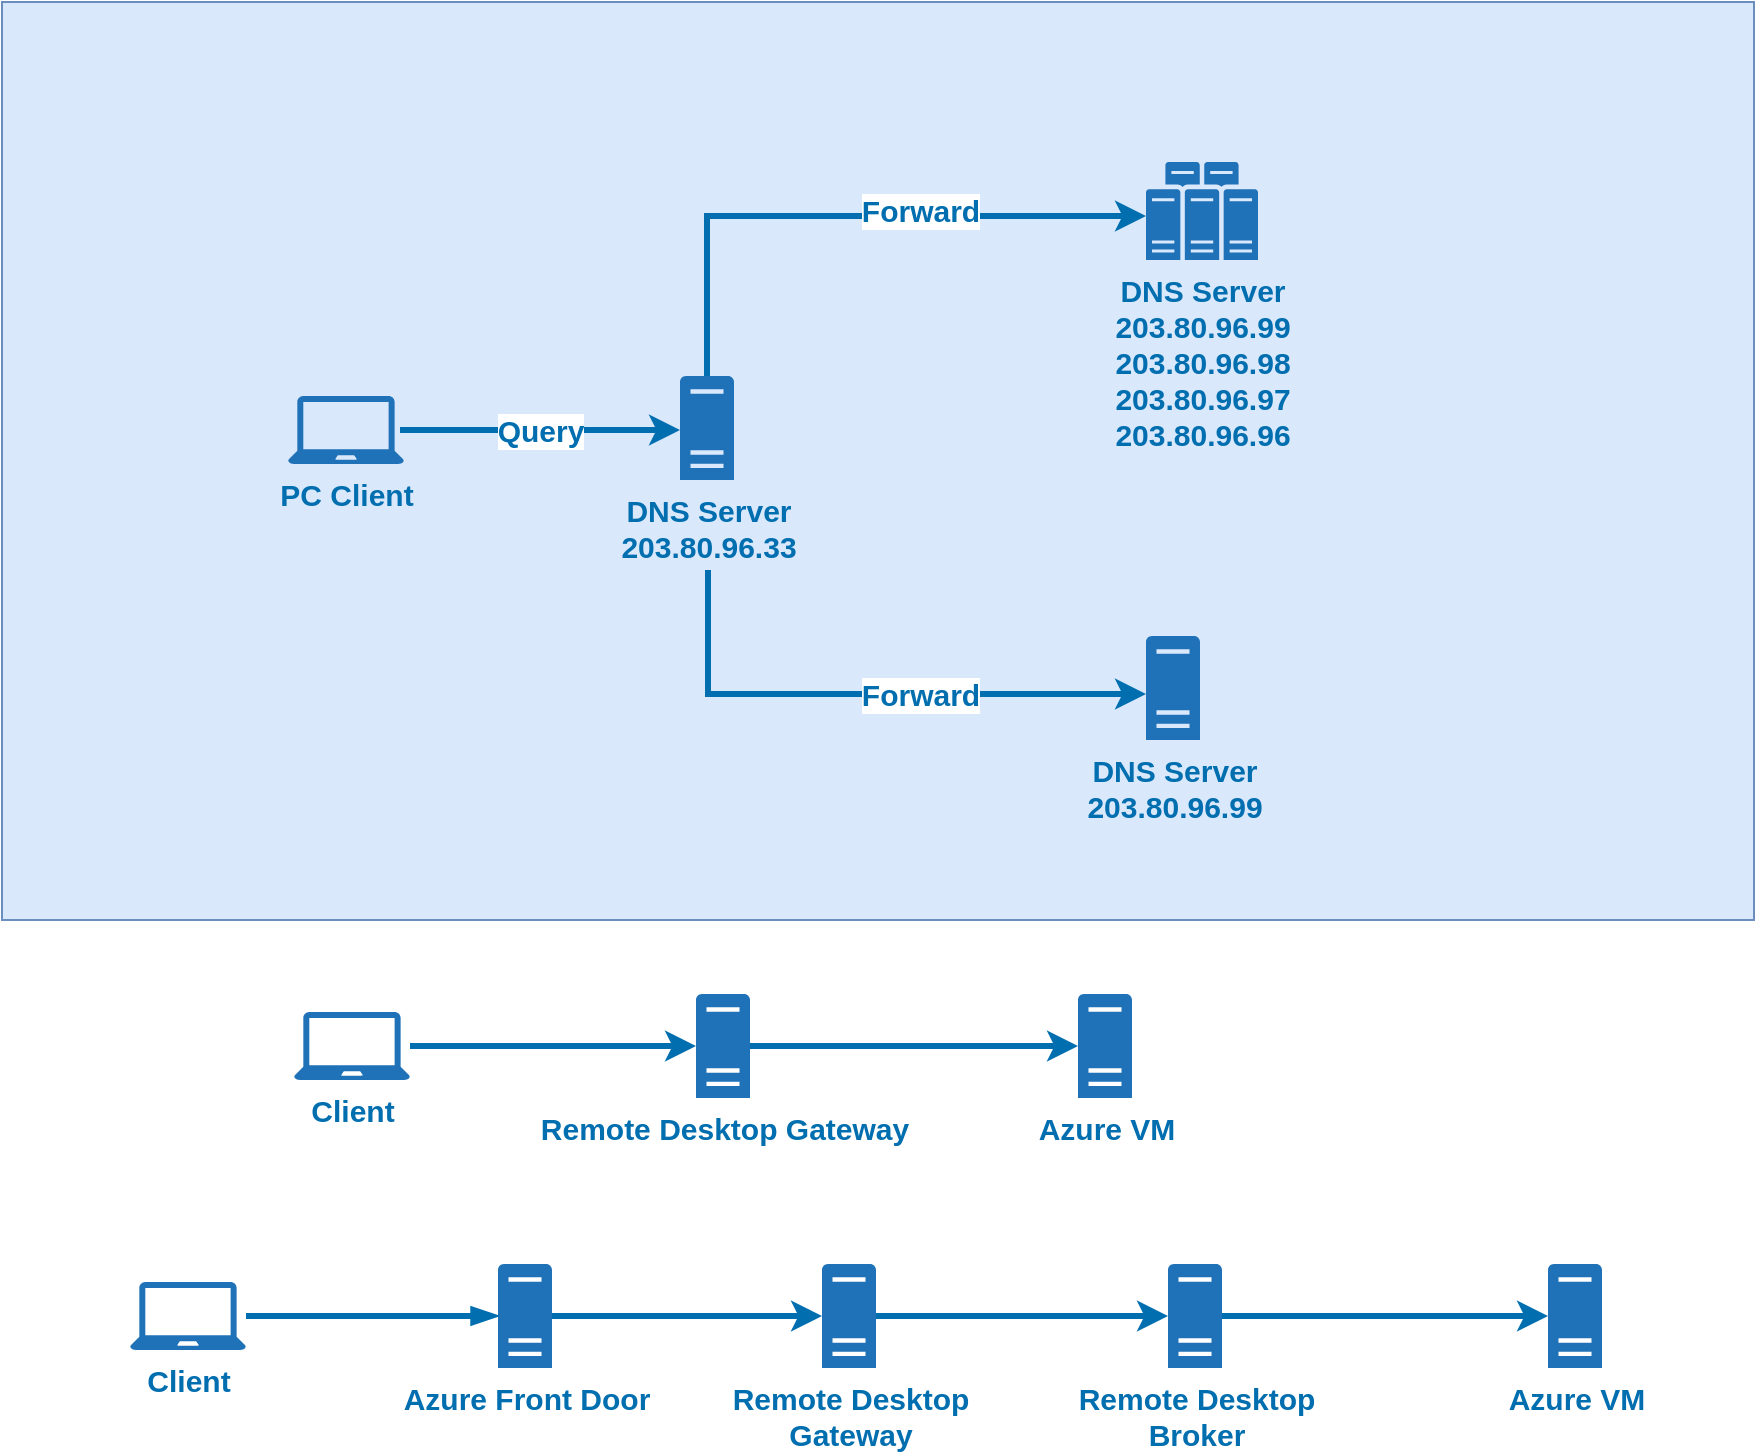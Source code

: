 <mxfile version="15.2.9" type="github">
  <diagram id="qgfwTgc8J1ceRvrJW_r9" name="Page-1">
    <mxGraphModel dx="1422" dy="794" grid="0" gridSize="1" guides="1" tooltips="1" connect="1" arrows="1" fold="1" page="1" pageScale="1" pageWidth="1200" pageHeight="1920" background="#FFFFFF" math="0" shadow="0">
      <root>
        <mxCell id="0" />
        <mxCell id="1" parent="0" />
        <mxCell id="lM9Hmq_16JQrrSsX1j0D-1" value="" style="rounded=0;whiteSpace=wrap;html=1;fillColor=#dae8fc;strokeColor=#6c8ebf;" vertex="1" parent="1">
          <mxGeometry x="192" y="73" width="876" height="459" as="geometry" />
        </mxCell>
        <mxCell id="RxgWvyqrx6Sn8ADDrMQa-3" value="&lt;b&gt;&lt;font style=&quot;font-size: 15px&quot; color=&quot;#006eaf&quot;&gt;Query&lt;/font&gt;&lt;/b&gt;" style="edgeStyle=orthogonalEdgeStyle;rounded=0;orthogonalLoop=1;jettySize=auto;html=1;fillColor=#1ba1e2;strokeWidth=3;strokeColor=#006EAF;" parent="1" edge="1">
          <mxGeometry relative="1" as="geometry">
            <mxPoint x="391" y="287" as="sourcePoint" />
            <mxPoint x="531" y="287" as="targetPoint" />
          </mxGeometry>
        </mxCell>
        <mxCell id="RxgWvyqrx6Sn8ADDrMQa-13" value="&lt;font style=&quot;font-size: 15px&quot; color=&quot;#006eaf&quot;&gt;&lt;b&gt;PC Client&lt;/b&gt;&lt;/font&gt;" style="pointerEvents=1;shadow=0;dashed=0;html=1;strokeColor=none;labelPosition=center;verticalLabelPosition=bottom;verticalAlign=top;outlineConnect=0;align=center;shape=mxgraph.office.devices.laptop;fillColor=#2072B8;" parent="1" vertex="1">
          <mxGeometry x="335" y="270" width="58" height="34" as="geometry" />
        </mxCell>
        <mxCell id="iKQYUACnMpvooSJu9w_w-7" style="edgeStyle=orthogonalEdgeStyle;rounded=0;orthogonalLoop=1;jettySize=auto;html=1;fontSize=15;fontColor=#006EAF;strokeColor=#006EAF;strokeWidth=3;fillColor=#0050ef;" parent="1" source="RxgWvyqrx6Sn8ADDrMQa-15" edge="1">
          <mxGeometry relative="1" as="geometry">
            <Array as="points">
              <mxPoint x="545" y="180" />
            </Array>
            <mxPoint x="764" y="180" as="targetPoint" />
          </mxGeometry>
        </mxCell>
        <mxCell id="iKQYUACnMpvooSJu9w_w-8" value="&lt;b style=&quot;font-size: 15px;&quot;&gt;Forward&lt;/b&gt;" style="edgeLabel;html=1;align=center;verticalAlign=middle;resizable=0;points=[];fontSize=15;fontColor=#006EAF;" parent="iKQYUACnMpvooSJu9w_w-7" vertex="1" connectable="0">
          <mxGeometry x="-0.048" y="3" relative="1" as="geometry">
            <mxPoint x="44" as="offset" />
          </mxGeometry>
        </mxCell>
        <mxCell id="iKQYUACnMpvooSJu9w_w-14" value="&lt;b&gt;Forward&lt;/b&gt;" style="edgeStyle=orthogonalEdgeStyle;rounded=0;jumpSize=6;orthogonalLoop=1;jettySize=auto;html=1;fontSize=15;fontColor=#006EAF;strokeColor=#006EAF;strokeWidth=3;fillColor=#0050ef;verticalAlign=middle;bendable=0;align=center;" parent="1" target="iKQYUACnMpvooSJu9w_w-6" edge="1">
          <mxGeometry x="0.196" relative="1" as="geometry">
            <mxPoint x="545" y="357" as="sourcePoint" />
            <Array as="points">
              <mxPoint x="545" y="419" />
            </Array>
            <mxPoint as="offset" />
          </mxGeometry>
        </mxCell>
        <mxCell id="RxgWvyqrx6Sn8ADDrMQa-15" value="&lt;b style=&quot;font-size: 15px&quot;&gt;&lt;font&gt;DNS Server&lt;br&gt;203.80.96.33&lt;/font&gt;&lt;/b&gt;" style="pointerEvents=1;shadow=0;dashed=0;html=1;strokeColor=none;labelPosition=center;verticalLabelPosition=bottom;verticalAlign=top;outlineConnect=0;align=center;shape=mxgraph.office.servers.physical_host;fillColor=#2072B8;fontColor=#006EAF;" parent="1" vertex="1">
          <mxGeometry x="531" y="260" width="27" height="52" as="geometry" />
        </mxCell>
        <mxCell id="iKQYUACnMpvooSJu9w_w-6" value="&lt;b style=&quot;font-size: 15px&quot;&gt;&lt;font&gt;DNS Server&lt;br&gt;203.80.96.99&lt;/font&gt;&lt;/b&gt;" style="pointerEvents=1;shadow=0;dashed=0;html=1;strokeColor=none;labelPosition=center;verticalLabelPosition=bottom;verticalAlign=top;outlineConnect=0;align=center;shape=mxgraph.office.servers.physical_host;fillColor=#2072B8;fontColor=#006EAF;" parent="1" vertex="1">
          <mxGeometry x="764" y="390" width="27" height="52" as="geometry" />
        </mxCell>
        <mxCell id="085dgqSLcnuGZcEoX93T-2" value="&lt;b style=&quot;color: rgb(0 , 110 , 175) ; font-size: 15px&quot;&gt;DNS Server&lt;br&gt;203.80.96.99&lt;br&gt;&lt;/b&gt;&lt;b style=&quot;color: rgb(0 , 110 , 175) ; font-size: 15px&quot;&gt;203.80.96.98&lt;br&gt;&lt;/b&gt;&lt;b style=&quot;color: rgb(0 , 110 , 175) ; font-size: 15px&quot;&gt;203.80.96.97&lt;br&gt;&lt;/b&gt;&lt;b style=&quot;color: rgb(0 , 110 , 175) ; font-size: 15px&quot;&gt;203.80.96.96&lt;/b&gt;&lt;b style=&quot;color: rgb(0 , 110 , 175) ; font-size: 15px&quot;&gt;&lt;br&gt;&lt;/b&gt;" style="sketch=0;pointerEvents=1;shadow=0;dashed=0;html=1;strokeColor=none;labelPosition=center;verticalLabelPosition=bottom;verticalAlign=top;outlineConnect=0;align=center;shape=mxgraph.office.servers.physical_host_farm;fillColor=#2072B8;" parent="1" vertex="1">
          <mxGeometry x="764" y="153" width="56" height="49" as="geometry" />
        </mxCell>
        <mxCell id="Vti_JGjaKpsC3YUKLy9k-6" style="edgeStyle=orthogonalEdgeStyle;rounded=0;orthogonalLoop=1;jettySize=auto;html=1;strokeColor=#006EAF;strokeWidth=3;fillColor=#1ba1e2;" parent="1" source="Vti_JGjaKpsC3YUKLy9k-1" target="Vti_JGjaKpsC3YUKLy9k-2" edge="1">
          <mxGeometry relative="1" as="geometry" />
        </mxCell>
        <mxCell id="Vti_JGjaKpsC3YUKLy9k-1" value="&lt;font style=&quot;font-size: 15px&quot; color=&quot;#006eaf&quot;&gt;&lt;b&gt;Client&lt;/b&gt;&lt;/font&gt;" style="pointerEvents=1;shadow=0;dashed=0;html=1;strokeColor=none;labelPosition=center;verticalLabelPosition=bottom;verticalAlign=top;outlineConnect=0;align=center;shape=mxgraph.office.devices.laptop;fillColor=#2072B8;" parent="1" vertex="1">
          <mxGeometry x="338" y="578" width="58" height="34" as="geometry" />
        </mxCell>
        <mxCell id="Vti_JGjaKpsC3YUKLy9k-7" style="edgeStyle=orthogonalEdgeStyle;rounded=0;orthogonalLoop=1;jettySize=auto;html=1;strokeColor=#006EAF;strokeWidth=3;fillColor=#1ba1e2;" parent="1" source="Vti_JGjaKpsC3YUKLy9k-2" target="Vti_JGjaKpsC3YUKLy9k-3" edge="1">
          <mxGeometry relative="1" as="geometry" />
        </mxCell>
        <mxCell id="Vti_JGjaKpsC3YUKLy9k-2" value="&lt;span style=&quot;font-size: 15px&quot;&gt;&lt;b&gt;Remote Desktop Gateway&lt;/b&gt;&lt;/span&gt;" style="pointerEvents=1;shadow=0;dashed=0;html=1;strokeColor=none;labelPosition=center;verticalLabelPosition=bottom;verticalAlign=top;outlineConnect=0;align=center;shape=mxgraph.office.servers.physical_host;fillColor=#2072B8;fontColor=#006EAF;" parent="1" vertex="1">
          <mxGeometry x="539" y="569" width="27" height="52" as="geometry" />
        </mxCell>
        <mxCell id="Vti_JGjaKpsC3YUKLy9k-3" value="&lt;span style=&quot;font-size: 15px&quot;&gt;&lt;b&gt;Azure VM&lt;/b&gt;&lt;/span&gt;" style="pointerEvents=1;shadow=0;dashed=0;html=1;strokeColor=none;labelPosition=center;verticalLabelPosition=bottom;verticalAlign=top;outlineConnect=0;align=center;shape=mxgraph.office.servers.physical_host;fillColor=#2072B8;fontColor=#006EAF;" parent="1" vertex="1">
          <mxGeometry x="730" y="569" width="27" height="52" as="geometry" />
        </mxCell>
        <mxCell id="Vti_JGjaKpsC3YUKLy9k-8" style="edgeStyle=orthogonalEdgeStyle;rounded=0;orthogonalLoop=1;jettySize=auto;html=1;strokeColor=#006EAF;strokeWidth=3;fillColor=#1ba1e2;startArrow=none;" parent="1" source="Vti_JGjaKpsC3YUKLy9k-14" target="Vti_JGjaKpsC3YUKLy9k-11" edge="1">
          <mxGeometry relative="1" as="geometry" />
        </mxCell>
        <mxCell id="Vti_JGjaKpsC3YUKLy9k-9" value="&lt;font style=&quot;font-size: 15px&quot; color=&quot;#006eaf&quot;&gt;&lt;b&gt;Client&lt;/b&gt;&lt;/font&gt;" style="pointerEvents=1;shadow=0;dashed=0;html=1;strokeColor=none;labelPosition=center;verticalLabelPosition=bottom;verticalAlign=top;outlineConnect=0;align=center;shape=mxgraph.office.devices.laptop;fillColor=#2072B8;" parent="1" vertex="1">
          <mxGeometry x="256" y="713" width="58" height="34" as="geometry" />
        </mxCell>
        <mxCell id="Vti_JGjaKpsC3YUKLy9k-19" style="edgeStyle=orthogonalEdgeStyle;rounded=0;orthogonalLoop=1;jettySize=auto;html=1;endArrow=classic;strokeColor=#006EAF;strokeWidth=3;fillColor=#1ba1e2;" parent="1" source="Vti_JGjaKpsC3YUKLy9k-11" target="Vti_JGjaKpsC3YUKLy9k-13" edge="1">
          <mxGeometry relative="1" as="geometry" />
        </mxCell>
        <mxCell id="Vti_JGjaKpsC3YUKLy9k-11" value="&lt;span style=&quot;font-size: 15px&quot;&gt;&lt;b&gt;Remote Desktop &lt;br&gt;Gateway&lt;/b&gt;&lt;/span&gt;" style="pointerEvents=1;shadow=0;dashed=0;html=1;strokeColor=none;labelPosition=center;verticalLabelPosition=bottom;verticalAlign=top;outlineConnect=0;align=center;shape=mxgraph.office.servers.physical_host;fillColor=#2072B8;fontColor=#006EAF;" parent="1" vertex="1">
          <mxGeometry x="602" y="704" width="27" height="52" as="geometry" />
        </mxCell>
        <mxCell id="Vti_JGjaKpsC3YUKLy9k-20" style="edgeStyle=orthogonalEdgeStyle;rounded=0;orthogonalLoop=1;jettySize=auto;html=1;endArrow=classic;strokeColor=#006EAF;strokeWidth=3;fillColor=#1ba1e2;" parent="1" source="Vti_JGjaKpsC3YUKLy9k-13" target="Vti_JGjaKpsC3YUKLy9k-16" edge="1">
          <mxGeometry relative="1" as="geometry" />
        </mxCell>
        <mxCell id="Vti_JGjaKpsC3YUKLy9k-13" value="&lt;span style=&quot;font-size: 15px&quot;&gt;&lt;b&gt;Remote Desktop &lt;br&gt;Broker&lt;/b&gt;&lt;/span&gt;" style="pointerEvents=1;shadow=0;dashed=0;html=1;strokeColor=none;labelPosition=center;verticalLabelPosition=bottom;verticalAlign=top;outlineConnect=0;align=center;shape=mxgraph.office.servers.physical_host;fillColor=#2072B8;fontColor=#006EAF;" parent="1" vertex="1">
          <mxGeometry x="775" y="704" width="27" height="52" as="geometry" />
        </mxCell>
        <mxCell id="Vti_JGjaKpsC3YUKLy9k-14" value="&lt;span style=&quot;font-size: 15px&quot;&gt;&lt;b&gt;Azure Front Door&lt;/b&gt;&lt;/span&gt;" style="pointerEvents=1;shadow=0;dashed=0;html=1;strokeColor=none;labelPosition=center;verticalLabelPosition=bottom;verticalAlign=top;outlineConnect=0;align=center;shape=mxgraph.office.servers.physical_host;fillColor=#2072B8;fontColor=#006EAF;" parent="1" vertex="1">
          <mxGeometry x="440" y="704" width="27" height="52" as="geometry" />
        </mxCell>
        <mxCell id="Vti_JGjaKpsC3YUKLy9k-15" value="" style="edgeStyle=orthogonalEdgeStyle;rounded=0;orthogonalLoop=1;jettySize=auto;html=1;strokeColor=#006EAF;strokeWidth=3;fillColor=#1ba1e2;endArrow=blockThin;endFill=1;" parent="1" source="Vti_JGjaKpsC3YUKLy9k-9" target="Vti_JGjaKpsC3YUKLy9k-14" edge="1">
          <mxGeometry relative="1" as="geometry">
            <mxPoint x="314" y="730" as="sourcePoint" />
            <mxPoint x="540" y="730" as="targetPoint" />
          </mxGeometry>
        </mxCell>
        <mxCell id="Vti_JGjaKpsC3YUKLy9k-16" value="&lt;span style=&quot;font-size: 15px&quot;&gt;&lt;b&gt;Azure VM&lt;/b&gt;&lt;/span&gt;" style="pointerEvents=1;shadow=0;dashed=0;html=1;strokeColor=none;labelPosition=center;verticalLabelPosition=bottom;verticalAlign=top;outlineConnect=0;align=center;shape=mxgraph.office.servers.physical_host;fillColor=#2072B8;fontColor=#006EAF;" parent="1" vertex="1">
          <mxGeometry x="965" y="704" width="27" height="52" as="geometry" />
        </mxCell>
      </root>
    </mxGraphModel>
  </diagram>
</mxfile>
